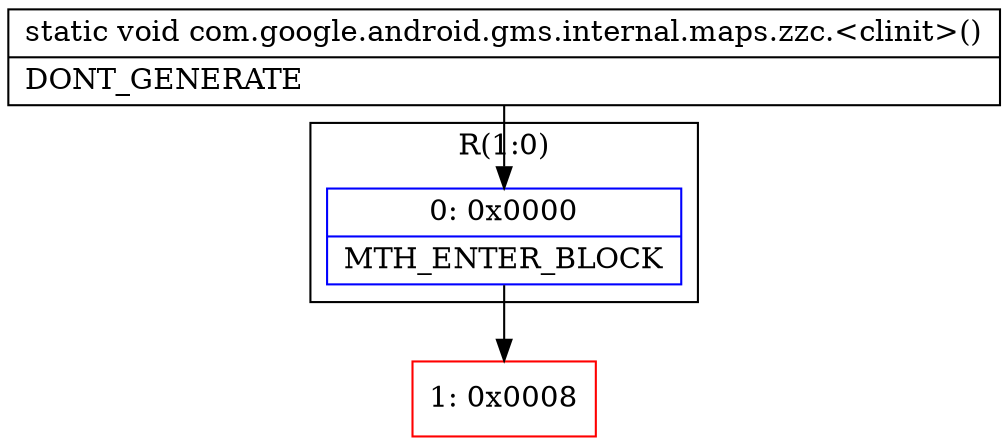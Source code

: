 digraph "CFG forcom.google.android.gms.internal.maps.zzc.\<clinit\>()V" {
subgraph cluster_Region_1059734973 {
label = "R(1:0)";
node [shape=record,color=blue];
Node_0 [shape=record,label="{0\:\ 0x0000|MTH_ENTER_BLOCK\l}"];
}
Node_1 [shape=record,color=red,label="{1\:\ 0x0008}"];
MethodNode[shape=record,label="{static void com.google.android.gms.internal.maps.zzc.\<clinit\>()  | DONT_GENERATE\l}"];
MethodNode -> Node_0;
Node_0 -> Node_1;
}

